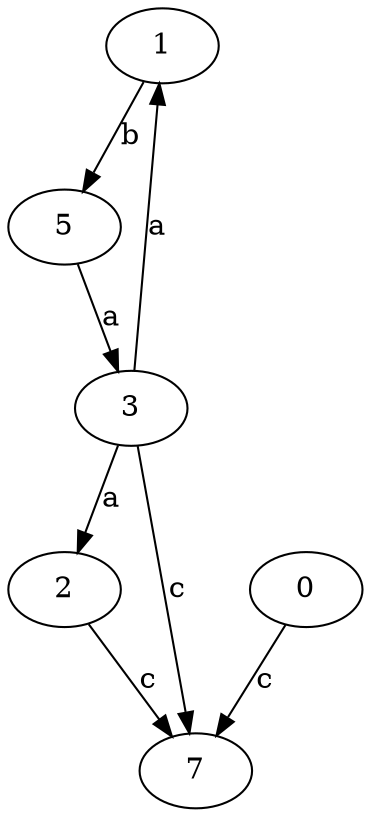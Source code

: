 strict digraph  {
1;
2;
3;
5;
0;
7;
1 -> 5  [label=b];
2 -> 7  [label=c];
3 -> 1  [label=a];
3 -> 2  [label=a];
3 -> 7  [label=c];
5 -> 3  [label=a];
0 -> 7  [label=c];
}
